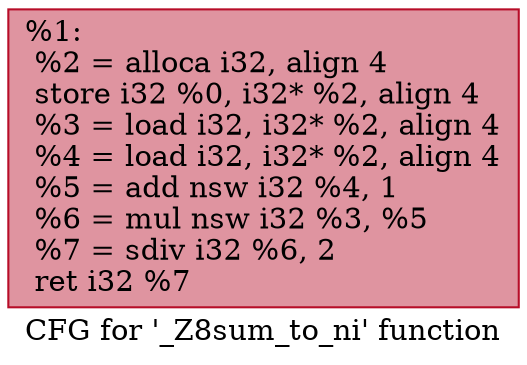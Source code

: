 digraph "CFG for '_Z8sum_to_ni' function" {
	label="CFG for '_Z8sum_to_ni' function";

	Node0x5575067571d0 [shape=record,color="#b70d28ff", style=filled, fillcolor="#b70d2870",label="{%1:\l  %2 = alloca i32, align 4\l  store i32 %0, i32* %2, align 4\l  %3 = load i32, i32* %2, align 4\l  %4 = load i32, i32* %2, align 4\l  %5 = add nsw i32 %4, 1\l  %6 = mul nsw i32 %3, %5\l  %7 = sdiv i32 %6, 2\l  ret i32 %7\l}"];
}
